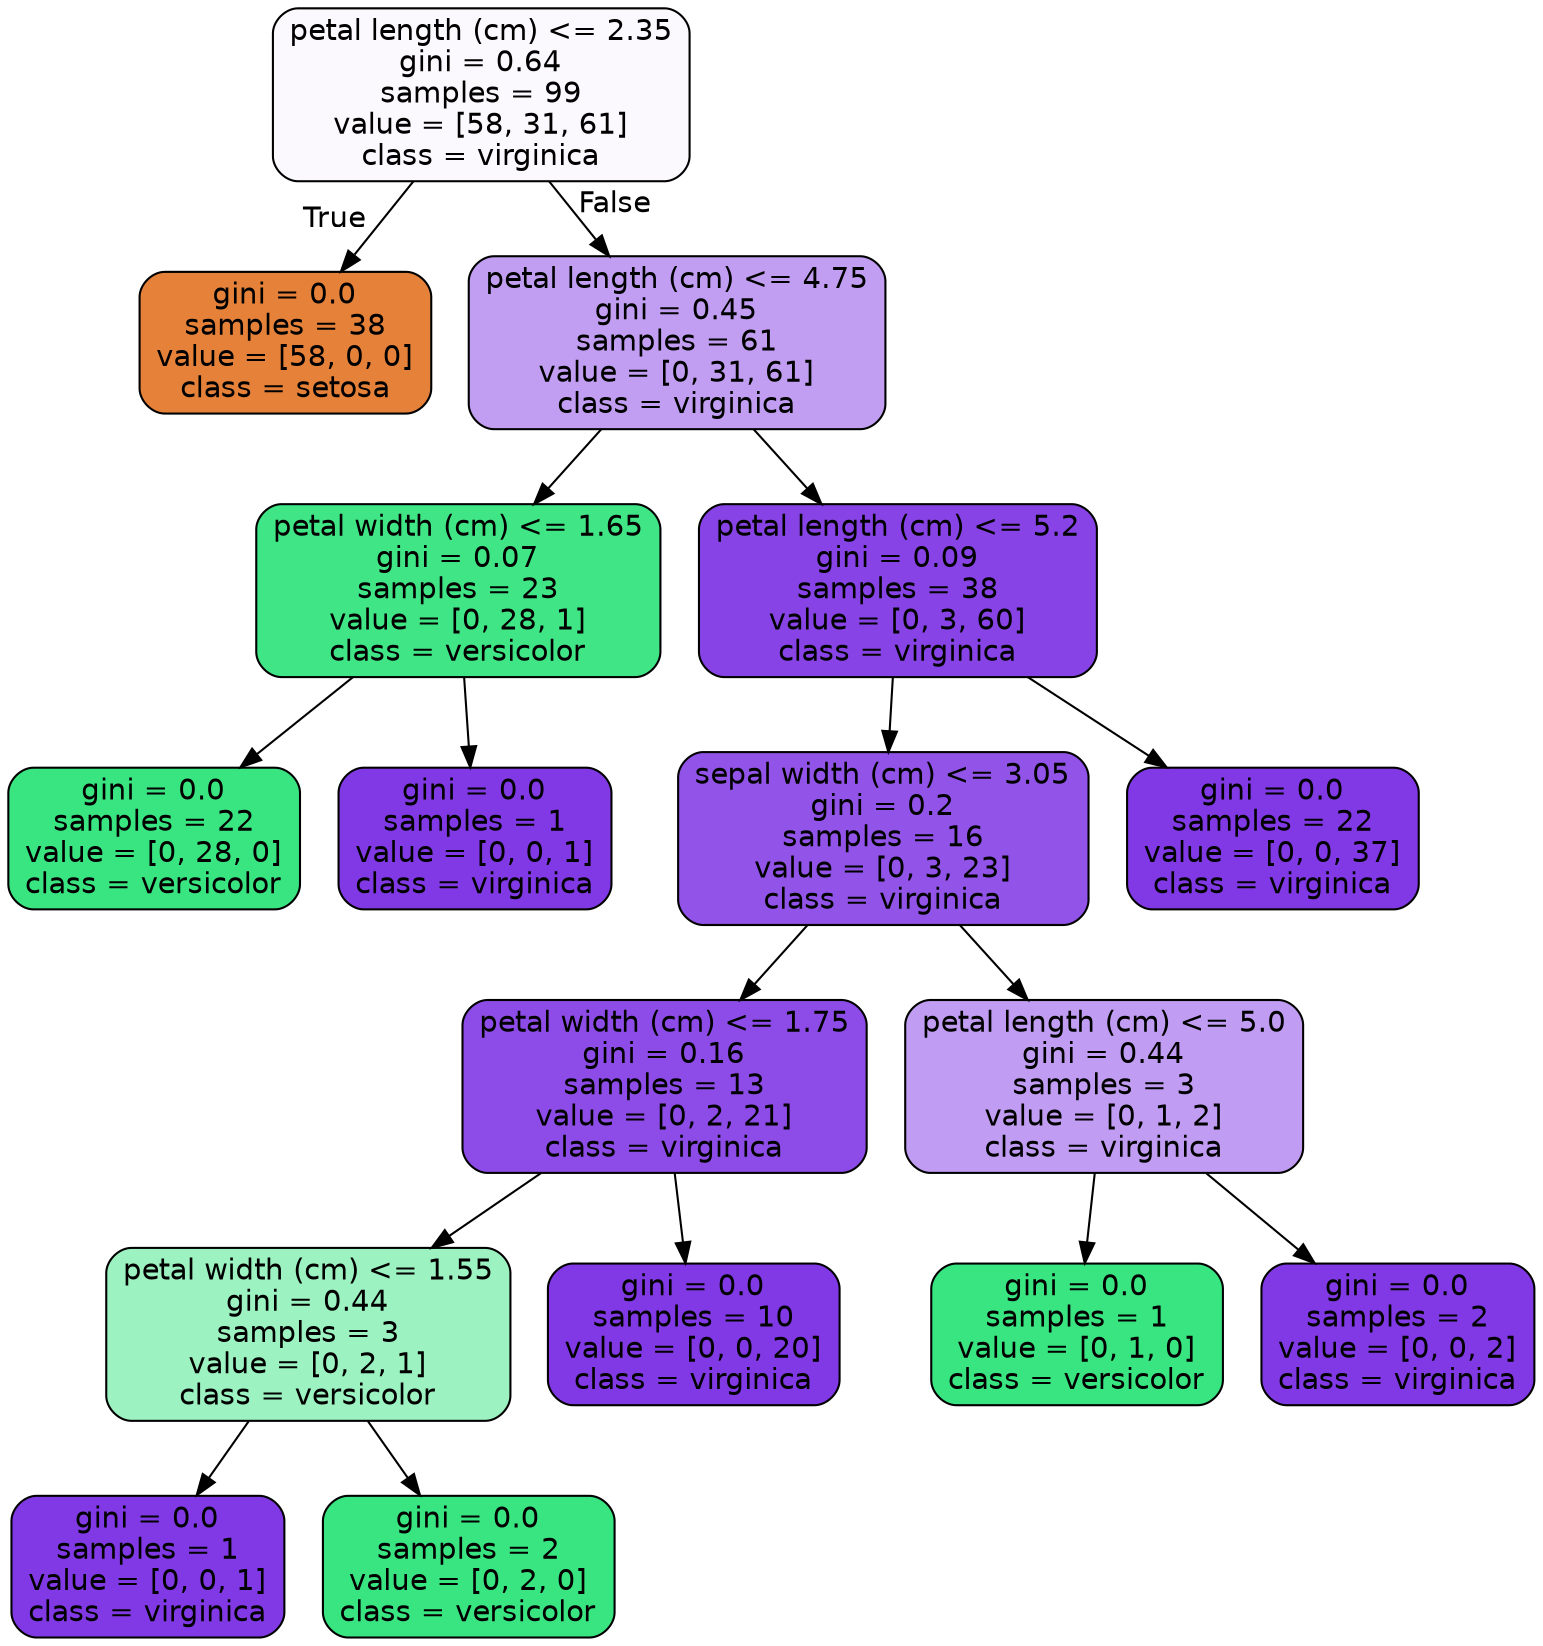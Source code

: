 digraph Tree {
node [shape=box, style="filled, rounded", color="black", fontname="helvetica"] ;
edge [fontname="helvetica"] ;
0 [label="petal length (cm) <= 2.35\ngini = 0.64\nsamples = 99\nvalue = [58, 31, 61]\nclass = virginica", fillcolor="#fbf9fe"] ;
1 [label="gini = 0.0\nsamples = 38\nvalue = [58, 0, 0]\nclass = setosa", fillcolor="#e58139"] ;
0 -> 1 [labeldistance=2.5, labelangle=45, headlabel="True"] ;
2 [label="petal length (cm) <= 4.75\ngini = 0.45\nsamples = 61\nvalue = [0, 31, 61]\nclass = virginica", fillcolor="#c19ef2"] ;
0 -> 2 [labeldistance=2.5, labelangle=-45, headlabel="False"] ;
3 [label="petal width (cm) <= 1.65\ngini = 0.07\nsamples = 23\nvalue = [0, 28, 1]\nclass = versicolor", fillcolor="#40e686"] ;
2 -> 3 ;
4 [label="gini = 0.0\nsamples = 22\nvalue = [0, 28, 0]\nclass = versicolor", fillcolor="#39e581"] ;
3 -> 4 ;
5 [label="gini = 0.0\nsamples = 1\nvalue = [0, 0, 1]\nclass = virginica", fillcolor="#8139e5"] ;
3 -> 5 ;
6 [label="petal length (cm) <= 5.2\ngini = 0.09\nsamples = 38\nvalue = [0, 3, 60]\nclass = virginica", fillcolor="#8743e6"] ;
2 -> 6 ;
7 [label="sepal width (cm) <= 3.05\ngini = 0.2\nsamples = 16\nvalue = [0, 3, 23]\nclass = virginica", fillcolor="#9153e8"] ;
6 -> 7 ;
8 [label="petal width (cm) <= 1.75\ngini = 0.16\nsamples = 13\nvalue = [0, 2, 21]\nclass = virginica", fillcolor="#8d4ce7"] ;
7 -> 8 ;
9 [label="petal width (cm) <= 1.55\ngini = 0.44\nsamples = 3\nvalue = [0, 2, 1]\nclass = versicolor", fillcolor="#9cf2c0"] ;
8 -> 9 ;
10 [label="gini = 0.0\nsamples = 1\nvalue = [0, 0, 1]\nclass = virginica", fillcolor="#8139e5"] ;
9 -> 10 ;
11 [label="gini = 0.0\nsamples = 2\nvalue = [0, 2, 0]\nclass = versicolor", fillcolor="#39e581"] ;
9 -> 11 ;
12 [label="gini = 0.0\nsamples = 10\nvalue = [0, 0, 20]\nclass = virginica", fillcolor="#8139e5"] ;
8 -> 12 ;
13 [label="petal length (cm) <= 5.0\ngini = 0.44\nsamples = 3\nvalue = [0, 1, 2]\nclass = virginica", fillcolor="#c09cf2"] ;
7 -> 13 ;
14 [label="gini = 0.0\nsamples = 1\nvalue = [0, 1, 0]\nclass = versicolor", fillcolor="#39e581"] ;
13 -> 14 ;
15 [label="gini = 0.0\nsamples = 2\nvalue = [0, 0, 2]\nclass = virginica", fillcolor="#8139e5"] ;
13 -> 15 ;
16 [label="gini = 0.0\nsamples = 22\nvalue = [0, 0, 37]\nclass = virginica", fillcolor="#8139e5"] ;
6 -> 16 ;
}
